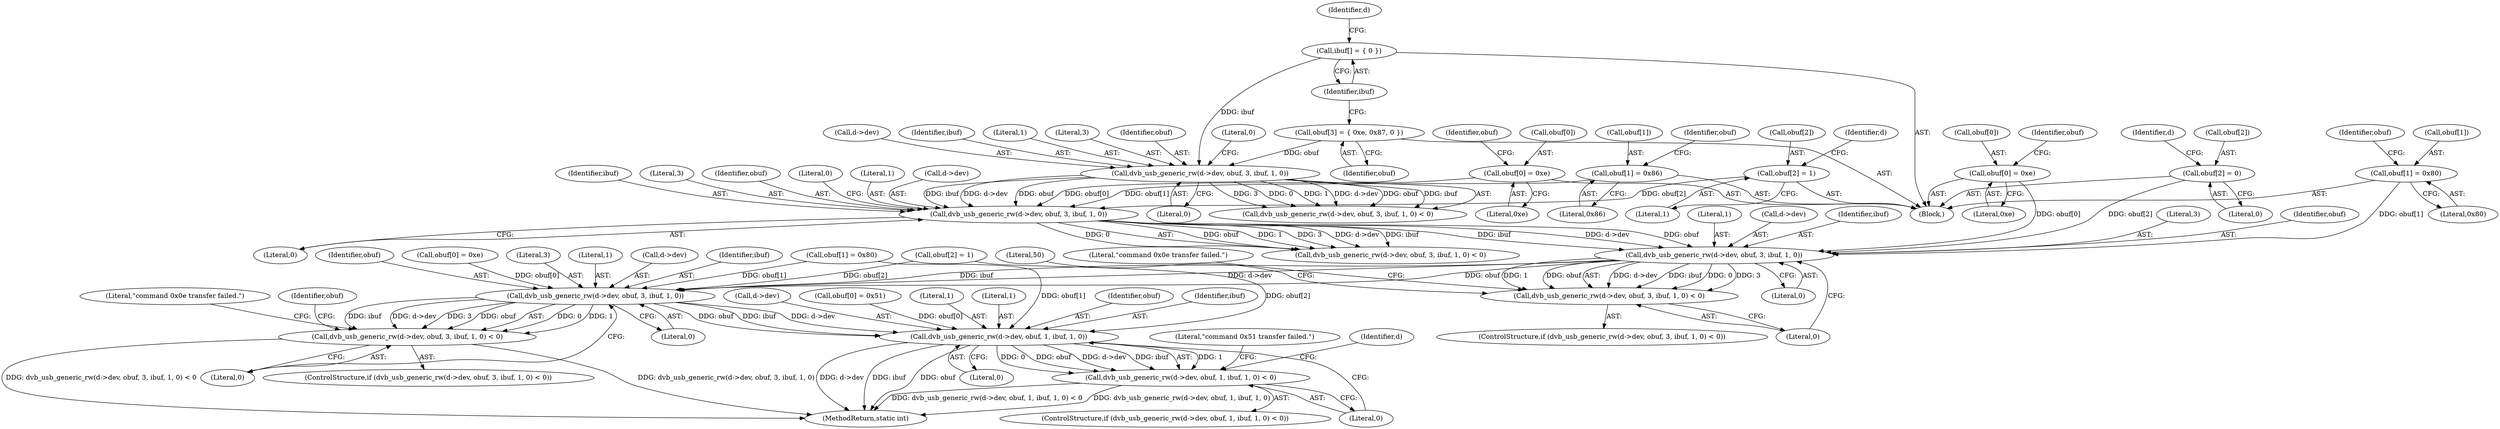 digraph "1_linux_606142af57dad981b78707234cfbd15f9f7b7125_3@pointer" {
"1000169" [label="(Call,dvb_usb_generic_rw(d->dev, obuf, 3, ibuf, 1, 0))"];
"1000140" [label="(Call,dvb_usb_generic_rw(d->dev, obuf, 3, ibuf, 1, 0))"];
"1000111" [label="(Call,dvb_usb_generic_rw(d->dev, obuf, 3, ibuf, 1, 0))"];
"1000104" [label="(Call,obuf[3] = { 0xe, 0x87, 0 })"];
"1000107" [label="(Call,ibuf[] = { 0 })"];
"1000123" [label="(Call,obuf[0] = 0xe)"];
"1000128" [label="(Call,obuf[1] = 0x86)"];
"1000133" [label="(Call,obuf[2] = 1)"];
"1000152" [label="(Call,obuf[0] = 0xe)"];
"1000162" [label="(Call,obuf[2] = 0)"];
"1000157" [label="(Call,obuf[1] = 0x80)"];
"1000168" [label="(Call,dvb_usb_generic_rw(d->dev, obuf, 3, ibuf, 1, 0) < 0)"];
"1000200" [label="(Call,dvb_usb_generic_rw(d->dev, obuf, 3, ibuf, 1, 0))"];
"1000199" [label="(Call,dvb_usb_generic_rw(d->dev, obuf, 3, ibuf, 1, 0) < 0)"];
"1000219" [label="(Call,dvb_usb_generic_rw(d->dev, obuf, 1, ibuf, 1, 0))"];
"1000218" [label="(Call,dvb_usb_generic_rw(d->dev, obuf, 1, ibuf, 1, 0) < 0)"];
"1000182" [label="(Literal,50)"];
"1000128" [label="(Call,obuf[1] = 0x86)"];
"1000220" [label="(Call,d->dev)"];
"1000137" [label="(Literal,1)"];
"1000212" [label="(Call,obuf[0] = 0x51)"];
"1000117" [label="(Identifier,ibuf)"];
"1000141" [label="(Call,d->dev)"];
"1000219" [label="(Call,dvb_usb_generic_rw(d->dev, obuf, 1, ibuf, 1, 0))"];
"1000156" [label="(Literal,0xe)"];
"1000118" [label="(Literal,1)"];
"1000290" [label="(MethodReturn,static int)"];
"1000146" [label="(Identifier,ibuf)"];
"1000124" [label="(Call,obuf[0])"];
"1000211" [label="(Literal,\"command 0x0e transfer failed.\")"];
"1000178" [label="(Literal,0)"];
"1000217" [label="(ControlStructure,if (dvb_usb_generic_rw(d->dev, obuf, 1, ibuf, 1, 0) < 0))"];
"1000162" [label="(Call,obuf[2] = 0)"];
"1000228" [label="(Literal,0)"];
"1000116" [label="(Literal,3)"];
"1000115" [label="(Identifier,obuf)"];
"1000176" [label="(Literal,1)"];
"1000170" [label="(Call,d->dev)"];
"1000132" [label="(Literal,0x86)"];
"1000145" [label="(Literal,3)"];
"1000209" [label="(Literal,0)"];
"1000123" [label="(Call,obuf[0] = 0xe)"];
"1000227" [label="(Literal,0)"];
"1000144" [label="(Identifier,obuf)"];
"1000177" [label="(Literal,0)"];
"1000167" [label="(ControlStructure,if (dvb_usb_generic_rw(d->dev, obuf, 3, ibuf, 1, 0) < 0))"];
"1000205" [label="(Literal,3)"];
"1000206" [label="(Identifier,ibuf)"];
"1000171" [label="(Identifier,d)"];
"1000120" [label="(Literal,0)"];
"1000161" [label="(Literal,0x80)"];
"1000142" [label="(Identifier,d)"];
"1000164" [label="(Identifier,obuf)"];
"1000119" [label="(Literal,0)"];
"1000169" [label="(Call,dvb_usb_generic_rw(d->dev, obuf, 3, ibuf, 1, 0))"];
"1000200" [label="(Call,dvb_usb_generic_rw(d->dev, obuf, 3, ibuf, 1, 0))"];
"1000168" [label="(Call,dvb_usb_generic_rw(d->dev, obuf, 3, ibuf, 1, 0) < 0)"];
"1000102" [label="(Block,)"];
"1000149" [label="(Literal,0)"];
"1000226" [label="(Literal,1)"];
"1000175" [label="(Identifier,ibuf)"];
"1000224" [label="(Literal,1)"];
"1000130" [label="(Identifier,obuf)"];
"1000157" [label="(Call,obuf[1] = 0x80)"];
"1000104" [label="(Call,obuf[3] = { 0xe, 0x87, 0 })"];
"1000111" [label="(Call,dvb_usb_generic_rw(d->dev, obuf, 3, ibuf, 1, 0))"];
"1000204" [label="(Identifier,obuf)"];
"1000110" [label="(Call,dvb_usb_generic_rw(d->dev, obuf, 3, ibuf, 1, 0) < 0)"];
"1000148" [label="(Literal,0)"];
"1000147" [label="(Literal,1)"];
"1000108" [label="(Identifier,ibuf)"];
"1000230" [label="(Literal,\"command 0x51 transfer failed.\")"];
"1000183" [label="(Call,obuf[0] = 0xe)"];
"1000153" [label="(Call,obuf[0])"];
"1000133" [label="(Call,obuf[2] = 1)"];
"1000107" [label="(Call,ibuf[] = { 0 })"];
"1000127" [label="(Literal,0xe)"];
"1000134" [label="(Call,obuf[2])"];
"1000174" [label="(Literal,3)"];
"1000152" [label="(Call,obuf[0] = 0xe)"];
"1000105" [label="(Identifier,obuf)"];
"1000158" [label="(Call,obuf[1])"];
"1000208" [label="(Literal,0)"];
"1000139" [label="(Call,dvb_usb_generic_rw(d->dev, obuf, 3, ibuf, 1, 0) < 0)"];
"1000166" [label="(Literal,0)"];
"1000188" [label="(Call,obuf[1] = 0x80)"];
"1000198" [label="(ControlStructure,if (dvb_usb_generic_rw(d->dev, obuf, 3, ibuf, 1, 0) < 0))"];
"1000223" [label="(Identifier,obuf)"];
"1000180" [label="(Literal,\"command 0x0e transfer failed.\")"];
"1000225" [label="(Identifier,ibuf)"];
"1000140" [label="(Call,dvb_usb_generic_rw(d->dev, obuf, 3, ibuf, 1, 0))"];
"1000113" [label="(Identifier,d)"];
"1000135" [label="(Identifier,obuf)"];
"1000214" [label="(Identifier,obuf)"];
"1000129" [label="(Call,obuf[1])"];
"1000207" [label="(Literal,1)"];
"1000159" [label="(Identifier,obuf)"];
"1000112" [label="(Call,d->dev)"];
"1000163" [label="(Call,obuf[2])"];
"1000235" [label="(Identifier,d)"];
"1000201" [label="(Call,d->dev)"];
"1000173" [label="(Identifier,obuf)"];
"1000218" [label="(Call,dvb_usb_generic_rw(d->dev, obuf, 1, ibuf, 1, 0) < 0)"];
"1000199" [label="(Call,dvb_usb_generic_rw(d->dev, obuf, 3, ibuf, 1, 0) < 0)"];
"1000193" [label="(Call,obuf[2] = 1)"];
"1000169" -> "1000168"  [label="AST: "];
"1000169" -> "1000177"  [label="CFG: "];
"1000170" -> "1000169"  [label="AST: "];
"1000173" -> "1000169"  [label="AST: "];
"1000174" -> "1000169"  [label="AST: "];
"1000175" -> "1000169"  [label="AST: "];
"1000176" -> "1000169"  [label="AST: "];
"1000177" -> "1000169"  [label="AST: "];
"1000178" -> "1000169"  [label="CFG: "];
"1000169" -> "1000168"  [label="DDG: d->dev"];
"1000169" -> "1000168"  [label="DDG: ibuf"];
"1000169" -> "1000168"  [label="DDG: 0"];
"1000169" -> "1000168"  [label="DDG: 3"];
"1000169" -> "1000168"  [label="DDG: 1"];
"1000169" -> "1000168"  [label="DDG: obuf"];
"1000140" -> "1000169"  [label="DDG: d->dev"];
"1000140" -> "1000169"  [label="DDG: obuf"];
"1000140" -> "1000169"  [label="DDG: ibuf"];
"1000152" -> "1000169"  [label="DDG: obuf[0]"];
"1000162" -> "1000169"  [label="DDG: obuf[2]"];
"1000157" -> "1000169"  [label="DDG: obuf[1]"];
"1000169" -> "1000200"  [label="DDG: d->dev"];
"1000169" -> "1000200"  [label="DDG: obuf"];
"1000169" -> "1000200"  [label="DDG: ibuf"];
"1000140" -> "1000139"  [label="AST: "];
"1000140" -> "1000148"  [label="CFG: "];
"1000141" -> "1000140"  [label="AST: "];
"1000144" -> "1000140"  [label="AST: "];
"1000145" -> "1000140"  [label="AST: "];
"1000146" -> "1000140"  [label="AST: "];
"1000147" -> "1000140"  [label="AST: "];
"1000148" -> "1000140"  [label="AST: "];
"1000149" -> "1000140"  [label="CFG: "];
"1000140" -> "1000139"  [label="DDG: obuf"];
"1000140" -> "1000139"  [label="DDG: 1"];
"1000140" -> "1000139"  [label="DDG: 3"];
"1000140" -> "1000139"  [label="DDG: d->dev"];
"1000140" -> "1000139"  [label="DDG: ibuf"];
"1000140" -> "1000139"  [label="DDG: 0"];
"1000111" -> "1000140"  [label="DDG: d->dev"];
"1000111" -> "1000140"  [label="DDG: obuf"];
"1000111" -> "1000140"  [label="DDG: ibuf"];
"1000123" -> "1000140"  [label="DDG: obuf[0]"];
"1000128" -> "1000140"  [label="DDG: obuf[1]"];
"1000133" -> "1000140"  [label="DDG: obuf[2]"];
"1000111" -> "1000110"  [label="AST: "];
"1000111" -> "1000119"  [label="CFG: "];
"1000112" -> "1000111"  [label="AST: "];
"1000115" -> "1000111"  [label="AST: "];
"1000116" -> "1000111"  [label="AST: "];
"1000117" -> "1000111"  [label="AST: "];
"1000118" -> "1000111"  [label="AST: "];
"1000119" -> "1000111"  [label="AST: "];
"1000120" -> "1000111"  [label="CFG: "];
"1000111" -> "1000110"  [label="DDG: 3"];
"1000111" -> "1000110"  [label="DDG: 0"];
"1000111" -> "1000110"  [label="DDG: 1"];
"1000111" -> "1000110"  [label="DDG: d->dev"];
"1000111" -> "1000110"  [label="DDG: obuf"];
"1000111" -> "1000110"  [label="DDG: ibuf"];
"1000104" -> "1000111"  [label="DDG: obuf"];
"1000107" -> "1000111"  [label="DDG: ibuf"];
"1000104" -> "1000102"  [label="AST: "];
"1000104" -> "1000105"  [label="CFG: "];
"1000105" -> "1000104"  [label="AST: "];
"1000108" -> "1000104"  [label="CFG: "];
"1000107" -> "1000102"  [label="AST: "];
"1000107" -> "1000108"  [label="CFG: "];
"1000108" -> "1000107"  [label="AST: "];
"1000113" -> "1000107"  [label="CFG: "];
"1000123" -> "1000102"  [label="AST: "];
"1000123" -> "1000127"  [label="CFG: "];
"1000124" -> "1000123"  [label="AST: "];
"1000127" -> "1000123"  [label="AST: "];
"1000130" -> "1000123"  [label="CFG: "];
"1000128" -> "1000102"  [label="AST: "];
"1000128" -> "1000132"  [label="CFG: "];
"1000129" -> "1000128"  [label="AST: "];
"1000132" -> "1000128"  [label="AST: "];
"1000135" -> "1000128"  [label="CFG: "];
"1000133" -> "1000102"  [label="AST: "];
"1000133" -> "1000137"  [label="CFG: "];
"1000134" -> "1000133"  [label="AST: "];
"1000137" -> "1000133"  [label="AST: "];
"1000142" -> "1000133"  [label="CFG: "];
"1000152" -> "1000102"  [label="AST: "];
"1000152" -> "1000156"  [label="CFG: "];
"1000153" -> "1000152"  [label="AST: "];
"1000156" -> "1000152"  [label="AST: "];
"1000159" -> "1000152"  [label="CFG: "];
"1000162" -> "1000102"  [label="AST: "];
"1000162" -> "1000166"  [label="CFG: "];
"1000163" -> "1000162"  [label="AST: "];
"1000166" -> "1000162"  [label="AST: "];
"1000171" -> "1000162"  [label="CFG: "];
"1000157" -> "1000102"  [label="AST: "];
"1000157" -> "1000161"  [label="CFG: "];
"1000158" -> "1000157"  [label="AST: "];
"1000161" -> "1000157"  [label="AST: "];
"1000164" -> "1000157"  [label="CFG: "];
"1000168" -> "1000167"  [label="AST: "];
"1000168" -> "1000178"  [label="CFG: "];
"1000178" -> "1000168"  [label="AST: "];
"1000180" -> "1000168"  [label="CFG: "];
"1000182" -> "1000168"  [label="CFG: "];
"1000200" -> "1000199"  [label="AST: "];
"1000200" -> "1000208"  [label="CFG: "];
"1000201" -> "1000200"  [label="AST: "];
"1000204" -> "1000200"  [label="AST: "];
"1000205" -> "1000200"  [label="AST: "];
"1000206" -> "1000200"  [label="AST: "];
"1000207" -> "1000200"  [label="AST: "];
"1000208" -> "1000200"  [label="AST: "];
"1000209" -> "1000200"  [label="CFG: "];
"1000200" -> "1000199"  [label="DDG: 0"];
"1000200" -> "1000199"  [label="DDG: 1"];
"1000200" -> "1000199"  [label="DDG: ibuf"];
"1000200" -> "1000199"  [label="DDG: d->dev"];
"1000200" -> "1000199"  [label="DDG: 3"];
"1000200" -> "1000199"  [label="DDG: obuf"];
"1000193" -> "1000200"  [label="DDG: obuf[2]"];
"1000188" -> "1000200"  [label="DDG: obuf[1]"];
"1000183" -> "1000200"  [label="DDG: obuf[0]"];
"1000200" -> "1000219"  [label="DDG: d->dev"];
"1000200" -> "1000219"  [label="DDG: obuf"];
"1000200" -> "1000219"  [label="DDG: ibuf"];
"1000199" -> "1000198"  [label="AST: "];
"1000199" -> "1000209"  [label="CFG: "];
"1000209" -> "1000199"  [label="AST: "];
"1000211" -> "1000199"  [label="CFG: "];
"1000214" -> "1000199"  [label="CFG: "];
"1000199" -> "1000290"  [label="DDG: dvb_usb_generic_rw(d->dev, obuf, 3, ibuf, 1, 0)"];
"1000199" -> "1000290"  [label="DDG: dvb_usb_generic_rw(d->dev, obuf, 3, ibuf, 1, 0) < 0"];
"1000219" -> "1000218"  [label="AST: "];
"1000219" -> "1000227"  [label="CFG: "];
"1000220" -> "1000219"  [label="AST: "];
"1000223" -> "1000219"  [label="AST: "];
"1000224" -> "1000219"  [label="AST: "];
"1000225" -> "1000219"  [label="AST: "];
"1000226" -> "1000219"  [label="AST: "];
"1000227" -> "1000219"  [label="AST: "];
"1000228" -> "1000219"  [label="CFG: "];
"1000219" -> "1000290"  [label="DDG: ibuf"];
"1000219" -> "1000290"  [label="DDG: obuf"];
"1000219" -> "1000290"  [label="DDG: d->dev"];
"1000219" -> "1000218"  [label="DDG: 1"];
"1000219" -> "1000218"  [label="DDG: 0"];
"1000219" -> "1000218"  [label="DDG: obuf"];
"1000219" -> "1000218"  [label="DDG: d->dev"];
"1000219" -> "1000218"  [label="DDG: ibuf"];
"1000193" -> "1000219"  [label="DDG: obuf[2]"];
"1000188" -> "1000219"  [label="DDG: obuf[1]"];
"1000212" -> "1000219"  [label="DDG: obuf[0]"];
"1000218" -> "1000217"  [label="AST: "];
"1000218" -> "1000228"  [label="CFG: "];
"1000228" -> "1000218"  [label="AST: "];
"1000230" -> "1000218"  [label="CFG: "];
"1000235" -> "1000218"  [label="CFG: "];
"1000218" -> "1000290"  [label="DDG: dvb_usb_generic_rw(d->dev, obuf, 1, ibuf, 1, 0)"];
"1000218" -> "1000290"  [label="DDG: dvb_usb_generic_rw(d->dev, obuf, 1, ibuf, 1, 0) < 0"];
}

